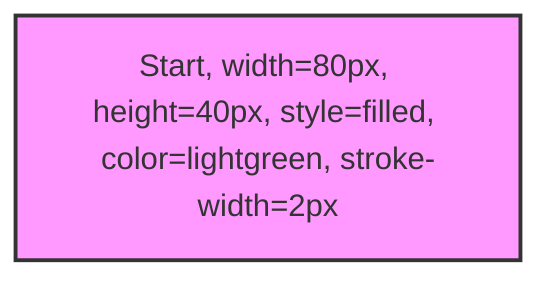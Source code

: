 graph TD
%%{init: {'theme': 'base', 'themeVariables': { 'fontSize': '16px'}, 'flowchart': {'width': 800, 'height': 600}}}%%
A[Start, width=80px, height=40px, style=filled, color=lightgreen, stroke-width=2px]
style A fill:#f9f,stroke:#333,stroke-width:2px